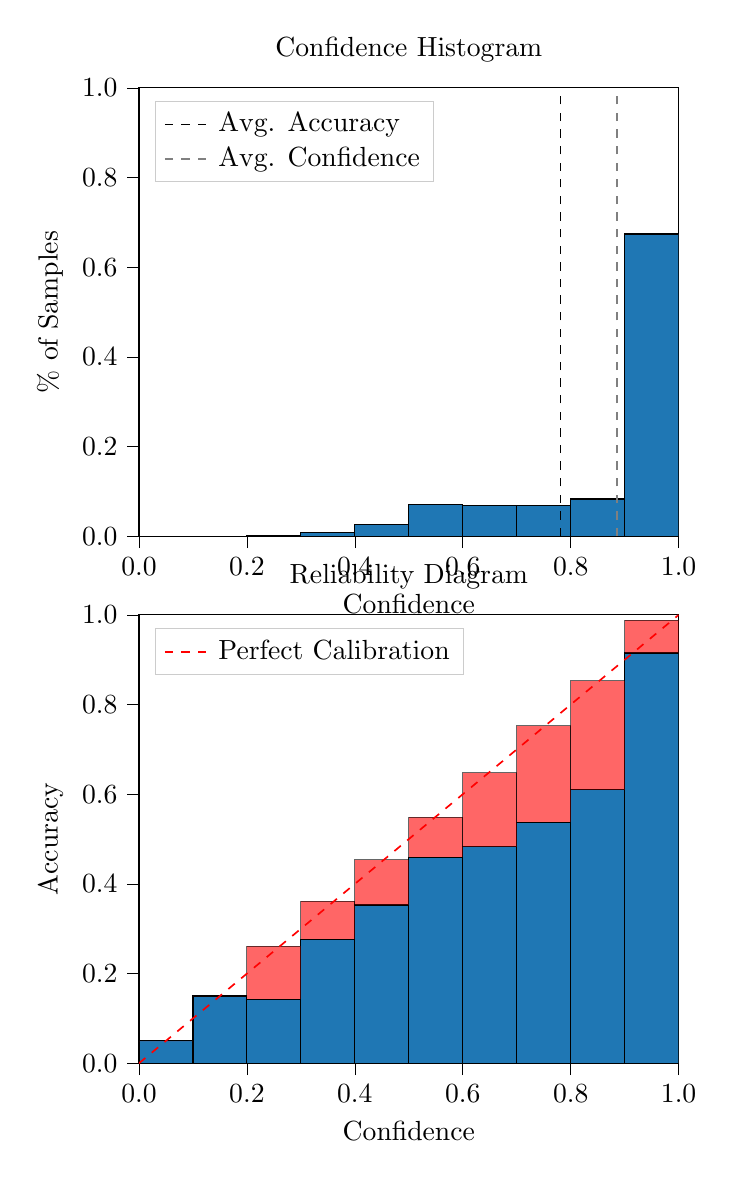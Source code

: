 % This file was created by tikzplotlib v0.9.8.
\begin{tikzpicture}

\definecolor{color0}{rgb}{0.122,0.467,0.706}

\begin{groupplot}[group style={group size=1 by 2}]
\nextgroupplot[
legend cell align={left},
legend style={
  fill opacity=0.8,
  draw opacity=1,
  text opacity=1,
  at={(0.03,0.97)},
  anchor=north west,
  draw=white!80!black
},
tick align=outside,
tick pos=left,
title={Confidence Histogram},
x grid style={white!69.02!black},
xlabel={Confidence},
xmin=0, xmax=1,
xtick style={color=black},
xtick={0,0.2,0.4,0.6,0.8,1},
xticklabels={0.0,0.2,0.4,0.6,0.8,1.0},
y grid style={white!69.02!black},
ylabel={\% of Samples},
ymin=0, ymax=1,
ytick style={color=black},
ytick={0,0.2,0.4,0.6,0.8,1},
yticklabels={0.0,0.2,0.4,0.6,0.8,1.0}
]
\draw[draw=black,fill=color0] (axis cs:-6.939e-18,0) rectangle (axis cs:0.1,0);
\draw[draw=black,fill=color0] (axis cs:0.1,0) rectangle (axis cs:0.2,0);
\draw[draw=black,fill=color0] (axis cs:0.2,0) rectangle (axis cs:0.3,0.002);
\draw[draw=black,fill=color0] (axis cs:0.3,0) rectangle (axis cs:0.4,0.009);
\draw[draw=black,fill=color0] (axis cs:0.4,0) rectangle (axis cs:0.5,0.026);
\draw[draw=black,fill=color0] (axis cs:0.5,0) rectangle (axis cs:0.6,0.07);
\draw[draw=black,fill=color0] (axis cs:0.6,0) rectangle (axis cs:0.7,0.069);
\draw[draw=black,fill=color0] (axis cs:0.7,0) rectangle (axis cs:0.8,0.068);
\draw[draw=black,fill=color0] (axis cs:0.8,0) rectangle (axis cs:0.9,0.083);
\draw[draw=black,fill=color0] (axis cs:0.9,0) rectangle (axis cs:1,0.674);
\addplot [semithick, black, dashed]
table {%
0.781 0
0.781 1
};
\addlegendentry{Avg. Accuracy}
\addplot [semithick, white!50.196!black, dashed]
table {%
0.886 0
0.886 1
};
\addlegendentry{Avg. Confidence}

\nextgroupplot[
legend cell align={left},
legend style={
  fill opacity=0.8,
  draw opacity=1,
  text opacity=1,
  at={(0.03,0.97)},
  anchor=north west,
  draw=white!80!black
},
tick align=outside,
tick pos=left,
title={Reliability Diagram},
x grid style={white!69.02!black},
xlabel={Confidence},
xmin=0, xmax=1,
xtick style={color=black},
xtick={0,0.2,0.4,0.6,0.8,1},
xticklabels={0.0,0.2,0.4,0.6,0.8,1.0},
y grid style={white!69.02!black},
ylabel={Accuracy},
ymin=0, ymax=1,
ytick style={color=black},
ytick={0,0.2,0.4,0.6,0.8,1},
yticklabels={0.0,0.2,0.4,0.6,0.8,1.0}
]
\draw[draw=black,fill=color0] (axis cs:-6.939e-18,0) rectangle (axis cs:0.1,0.05);
\draw[draw=black,fill=color0] (axis cs:0.1,0) rectangle (axis cs:0.2,0.15);
\draw[draw=black,fill=color0] (axis cs:0.2,0) rectangle (axis cs:0.3,0.143);
\draw[draw=black,fill=color0] (axis cs:0.3,0) rectangle (axis cs:0.4,0.277);
\draw[draw=black,fill=color0] (axis cs:0.4,0) rectangle (axis cs:0.5,0.353);
\draw[draw=black,fill=color0] (axis cs:0.5,0) rectangle (axis cs:0.6,0.459);
\draw[draw=black,fill=color0] (axis cs:0.6,0) rectangle (axis cs:0.7,0.483);
\draw[draw=black,fill=color0] (axis cs:0.7,0) rectangle (axis cs:0.8,0.538);
\draw[draw=black,fill=color0] (axis cs:0.8,0) rectangle (axis cs:0.9,0.61);
\draw[draw=black,fill=color0] (axis cs:0.9,0) rectangle (axis cs:1,0.915);
\draw[draw=black,fill=red,opacity=0.6] (axis cs:-6.939e-18,0.05) rectangle (axis cs:0.1,0.05);
\draw[draw=black,fill=red,opacity=0.6] (axis cs:0.1,0.15) rectangle (axis cs:0.2,0.15);
\draw[draw=black,fill=red,opacity=0.6] (axis cs:0.2,0.143) rectangle (axis cs:0.3,0.261);
\draw[draw=black,fill=red,opacity=0.6] (axis cs:0.3,0.277) rectangle (axis cs:0.4,0.361);
\draw[draw=black,fill=red,opacity=0.6] (axis cs:0.4,0.353) rectangle (axis cs:0.5,0.454);
\draw[draw=black,fill=red,opacity=0.6] (axis cs:0.5,0.459) rectangle (axis cs:0.6,0.549);
\draw[draw=black,fill=red,opacity=0.6] (axis cs:0.6,0.483) rectangle (axis cs:0.7,0.648);
\draw[draw=black,fill=red,opacity=0.6] (axis cs:0.7,0.538) rectangle (axis cs:0.8,0.753);
\draw[draw=black,fill=red,opacity=0.6] (axis cs:0.8,0.61) rectangle (axis cs:0.9,0.853);
\draw[draw=black,fill=red,opacity=0.6] (axis cs:0.9,0.915) rectangle (axis cs:1,0.988);
\addplot [semithick, red, dashed]
table {%
0 0
1 1
};
\addlegendentry{Perfect Calibration}
\end{groupplot}

\end{tikzpicture}
